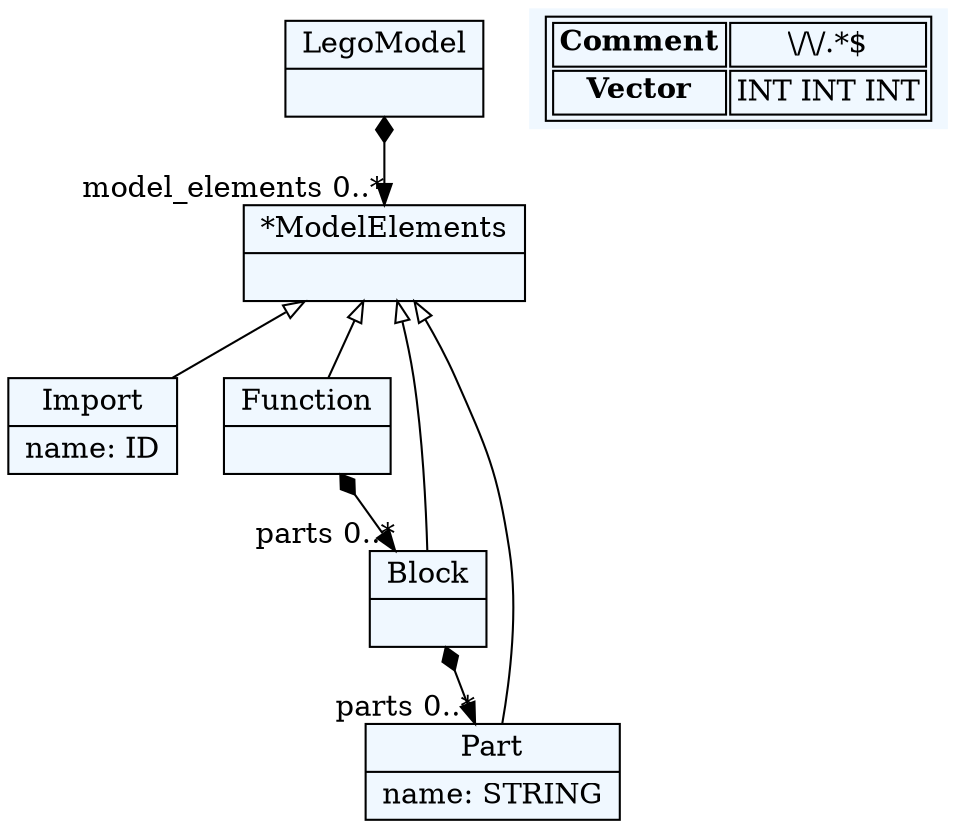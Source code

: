 
    digraph textX {
    fontname = "Bitstream Vera Sans"
    fontsize = 8
    node[
        shape=record,
        style=filled,
        fillcolor=aliceblue
    ]
    nodesep = 0.3
    edge[dir=black,arrowtail=empty]


1192872778656[ label="{LegoModel|}"]

1192872784320[ label="{*ModelElements|}"]

1192872768272[ label="{Import|name: ID\l}"]

1192872759776[ label="{Function|}"]

1192872782432[ label="{Part|name: STRING\l}"]

1192872757888[ label="{Block|}"]



1192872778656 -> 1192872784320[arrowtail=diamond, dir=both, headlabel="model_elements 0..*"]
1192872784320 -> 1192872768272 [dir=back]
1192872784320 -> 1192872759776 [dir=back]
1192872784320 -> 1192872782432 [dir=back]
1192872784320 -> 1192872757888 [dir=back]
1192872759776 -> 1192872757888[arrowtail=diamond, dir=both, headlabel="parts 0..*"]
1192872757888 -> 1192872782432[arrowtail=diamond, dir=both, headlabel="parts 0..*"]
match_rules [ shape=plaintext, label=< <table>
	<tr>
		<td><b>Comment</b></td><td>\/\/.*$</td>
	</tr>
	<tr>
		<td><b>Vector</b></td><td>INT INT INT</td>
	</tr>
</table> >]


}
